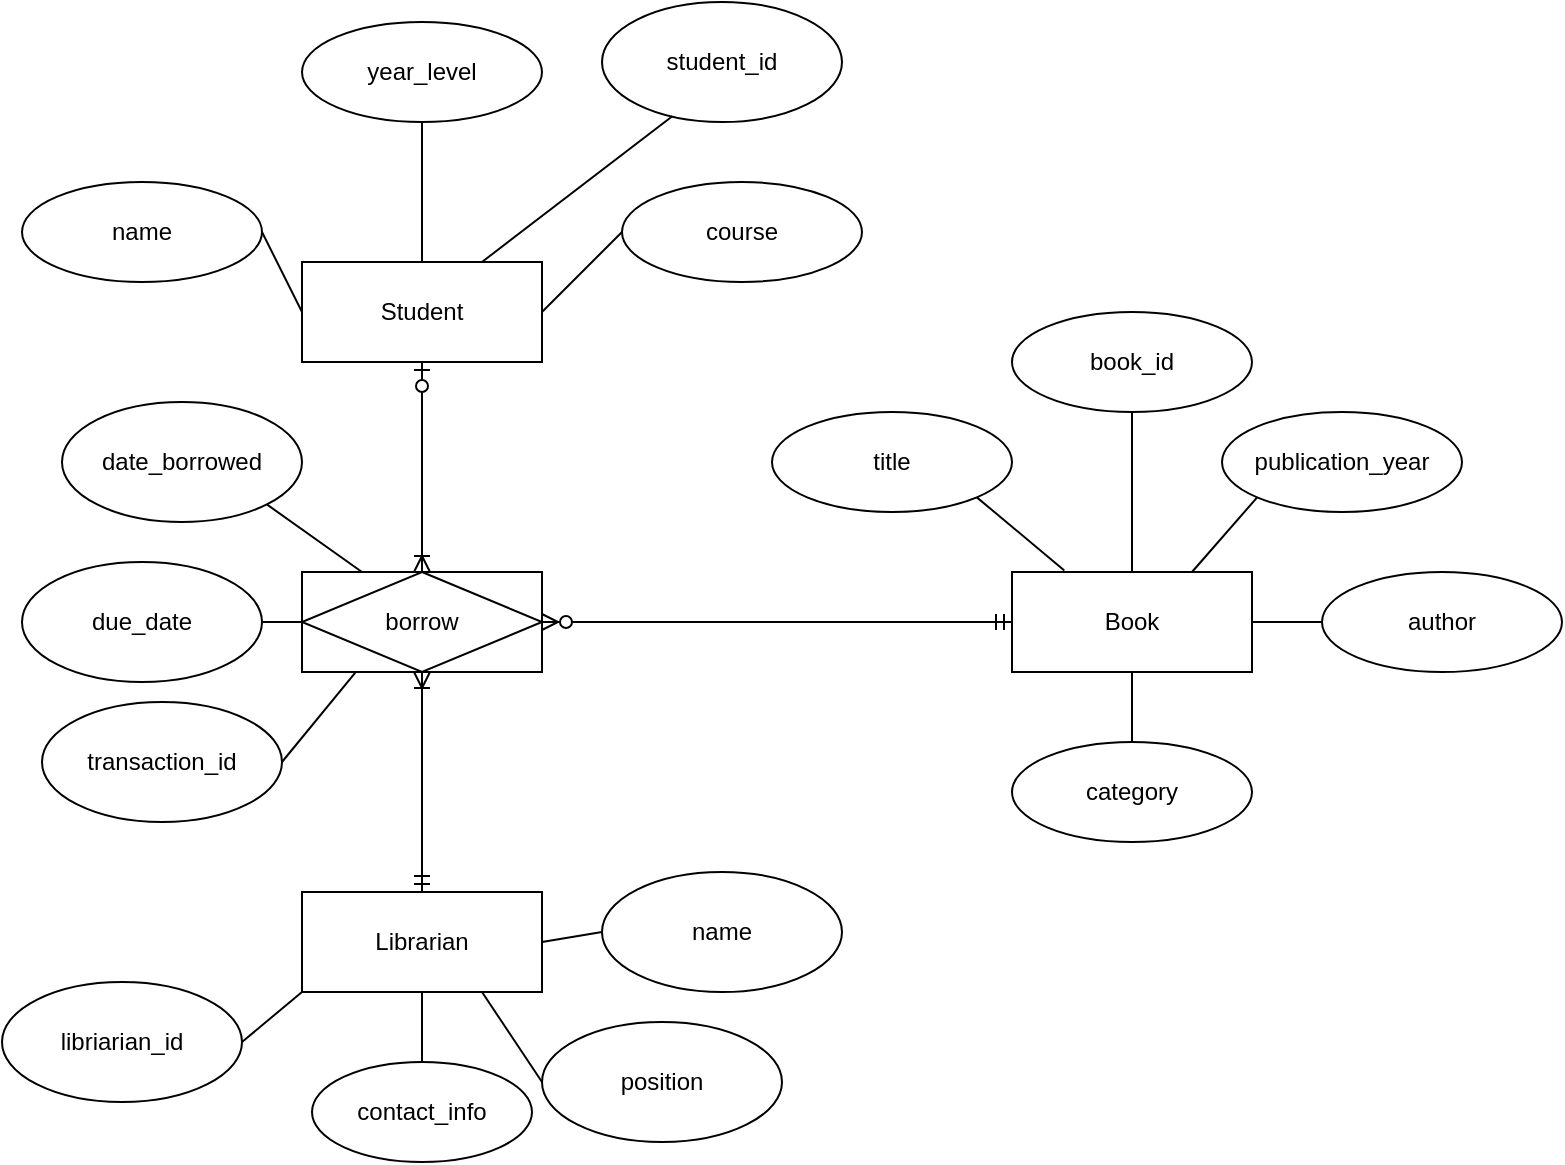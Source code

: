 <mxfile version="28.2.3">
  <diagram name="Page-1" id="DMk3Ex0LkNSfTkXPrakl">
    <mxGraphModel dx="1501" dy="736" grid="1" gridSize="10" guides="1" tooltips="1" connect="1" arrows="1" fold="1" page="1" pageScale="1" pageWidth="1400" pageHeight="850" math="0" shadow="0">
      <root>
        <mxCell id="0" />
        <mxCell id="1" parent="0" />
        <mxCell id="qzbofSFqVKhv98ijJYDs-1" value="Student" style="rounded=0;whiteSpace=wrap;html=1;" vertex="1" parent="1">
          <mxGeometry x="460" y="265" width="120" height="50" as="geometry" />
        </mxCell>
        <mxCell id="qzbofSFqVKhv98ijJYDs-2" value="student_id" style="ellipse;whiteSpace=wrap;html=1;" vertex="1" parent="1">
          <mxGeometry x="610" y="135" width="120" height="60" as="geometry" />
        </mxCell>
        <mxCell id="qzbofSFqVKhv98ijJYDs-3" value="name" style="ellipse;whiteSpace=wrap;html=1;" vertex="1" parent="1">
          <mxGeometry x="320" y="225" width="120" height="50" as="geometry" />
        </mxCell>
        <mxCell id="qzbofSFqVKhv98ijJYDs-4" value="course" style="ellipse;whiteSpace=wrap;html=1;" vertex="1" parent="1">
          <mxGeometry x="620" y="225" width="120" height="50" as="geometry" />
        </mxCell>
        <mxCell id="qzbofSFqVKhv98ijJYDs-5" value="year_level" style="ellipse;whiteSpace=wrap;html=1;" vertex="1" parent="1">
          <mxGeometry x="460" y="145" width="120" height="50" as="geometry" />
        </mxCell>
        <mxCell id="qzbofSFqVKhv98ijJYDs-11" value="Book" style="rounded=0;whiteSpace=wrap;html=1;" vertex="1" parent="1">
          <mxGeometry x="815" y="420" width="120" height="50" as="geometry" />
        </mxCell>
        <mxCell id="qzbofSFqVKhv98ijJYDs-12" value="book_id" style="ellipse;whiteSpace=wrap;html=1;" vertex="1" parent="1">
          <mxGeometry x="815" y="290" width="120" height="50" as="geometry" />
        </mxCell>
        <mxCell id="qzbofSFqVKhv98ijJYDs-13" value="title" style="ellipse;whiteSpace=wrap;html=1;" vertex="1" parent="1">
          <mxGeometry x="695" y="340" width="120" height="50" as="geometry" />
        </mxCell>
        <mxCell id="qzbofSFqVKhv98ijJYDs-14" value="author" style="ellipse;whiteSpace=wrap;html=1;" vertex="1" parent="1">
          <mxGeometry x="970" y="420" width="120" height="50" as="geometry" />
        </mxCell>
        <mxCell id="qzbofSFqVKhv98ijJYDs-15" value="category" style="ellipse;whiteSpace=wrap;html=1;" vertex="1" parent="1">
          <mxGeometry x="815" y="505" width="120" height="50" as="geometry" />
        </mxCell>
        <mxCell id="qzbofSFqVKhv98ijJYDs-16" value="publication_year" style="ellipse;whiteSpace=wrap;html=1;" vertex="1" parent="1">
          <mxGeometry x="920" y="340" width="120" height="50" as="geometry" />
        </mxCell>
        <mxCell id="qzbofSFqVKhv98ijJYDs-25" value="transaction_id" style="ellipse;whiteSpace=wrap;html=1;" vertex="1" parent="1">
          <mxGeometry x="330" y="485" width="120" height="60" as="geometry" />
        </mxCell>
        <mxCell id="qzbofSFqVKhv98ijJYDs-26" value="date_borrowed" style="ellipse;whiteSpace=wrap;html=1;" vertex="1" parent="1">
          <mxGeometry x="340" y="335" width="120" height="60" as="geometry" />
        </mxCell>
        <mxCell id="qzbofSFqVKhv98ijJYDs-27" value="due_date" style="ellipse;whiteSpace=wrap;html=1;" vertex="1" parent="1">
          <mxGeometry x="320" y="415" width="120" height="60" as="geometry" />
        </mxCell>
        <mxCell id="qzbofSFqVKhv98ijJYDs-32" value="Librarian" style="html=1;whiteSpace=wrap;" vertex="1" parent="1">
          <mxGeometry x="460" y="580" width="120" height="50" as="geometry" />
        </mxCell>
        <mxCell id="qzbofSFqVKhv98ijJYDs-33" value="libriarian_id" style="ellipse;whiteSpace=wrap;html=1;" vertex="1" parent="1">
          <mxGeometry x="310" y="625" width="120" height="60" as="geometry" />
        </mxCell>
        <mxCell id="qzbofSFqVKhv98ijJYDs-34" value="name" style="ellipse;whiteSpace=wrap;html=1;" vertex="1" parent="1">
          <mxGeometry x="610" y="570" width="120" height="60" as="geometry" />
        </mxCell>
        <mxCell id="qzbofSFqVKhv98ijJYDs-35" value="position" style="ellipse;whiteSpace=wrap;html=1;" vertex="1" parent="1">
          <mxGeometry x="580" y="645" width="120" height="60" as="geometry" />
        </mxCell>
        <mxCell id="qzbofSFqVKhv98ijJYDs-36" value="contact_info" style="ellipse;whiteSpace=wrap;html=1;" vertex="1" parent="1">
          <mxGeometry x="465" y="665" width="110" height="50" as="geometry" />
        </mxCell>
        <mxCell id="qzbofSFqVKhv98ijJYDs-41" value="borrow" style="shape=associativeEntity;whiteSpace=wrap;html=1;align=center;" vertex="1" parent="1">
          <mxGeometry x="460" y="420" width="120" height="50" as="geometry" />
        </mxCell>
        <mxCell id="qzbofSFqVKhv98ijJYDs-43" value="" style="endArrow=none;html=1;rounded=0;entryX=1;entryY=0.5;entryDx=0;entryDy=0;exitX=0.223;exitY=1.003;exitDx=0;exitDy=0;exitPerimeter=0;" edge="1" parent="1" source="qzbofSFqVKhv98ijJYDs-41" target="qzbofSFqVKhv98ijJYDs-25">
          <mxGeometry width="50" height="50" relative="1" as="geometry">
            <mxPoint x="470" y="495" as="sourcePoint" />
            <mxPoint x="340" y="445" as="targetPoint" />
            <Array as="points" />
          </mxGeometry>
        </mxCell>
        <mxCell id="qzbofSFqVKhv98ijJYDs-44" value="" style="endArrow=none;html=1;rounded=0;exitX=0.25;exitY=0;exitDx=0;exitDy=0;entryX=1;entryY=1;entryDx=0;entryDy=0;" edge="1" parent="1" source="qzbofSFqVKhv98ijJYDs-41" target="qzbofSFqVKhv98ijJYDs-26">
          <mxGeometry width="50" height="50" relative="1" as="geometry">
            <mxPoint x="509.99" y="475" as="sourcePoint" />
            <mxPoint x="510" y="505" as="targetPoint" />
            <Array as="points" />
          </mxGeometry>
        </mxCell>
        <mxCell id="qzbofSFqVKhv98ijJYDs-47" value="" style="endArrow=none;html=1;rounded=0;entryX=0.5;entryY=0;entryDx=0;entryDy=0;exitX=0.5;exitY=1;exitDx=0;exitDy=0;" edge="1" parent="1" source="qzbofSFqVKhv98ijJYDs-5" target="qzbofSFqVKhv98ijJYDs-1">
          <mxGeometry width="50" height="50" relative="1" as="geometry">
            <mxPoint x="510" y="155" as="sourcePoint" />
            <mxPoint x="440" y="204" as="targetPoint" />
            <Array as="points" />
          </mxGeometry>
        </mxCell>
        <mxCell id="qzbofSFqVKhv98ijJYDs-48" value="" style="endArrow=none;html=1;rounded=0;exitX=0.293;exitY=0.952;exitDx=0;exitDy=0;entryX=0.75;entryY=0;entryDx=0;entryDy=0;exitPerimeter=0;" edge="1" parent="1" source="qzbofSFqVKhv98ijJYDs-2" target="qzbofSFqVKhv98ijJYDs-1">
          <mxGeometry width="50" height="50" relative="1" as="geometry">
            <mxPoint x="580" y="145" as="sourcePoint" />
            <mxPoint x="580" y="255" as="targetPoint" />
            <Array as="points" />
          </mxGeometry>
        </mxCell>
        <mxCell id="qzbofSFqVKhv98ijJYDs-50" value="" style="endArrow=none;html=1;rounded=0;exitX=0;exitY=0.5;exitDx=0;exitDy=0;entryX=1;entryY=0.5;entryDx=0;entryDy=0;" edge="1" parent="1" source="qzbofSFqVKhv98ijJYDs-4" target="qzbofSFqVKhv98ijJYDs-1">
          <mxGeometry width="50" height="50" relative="1" as="geometry">
            <mxPoint x="519.8" y="285" as="sourcePoint" />
            <mxPoint x="520" y="275" as="targetPoint" />
            <Array as="points" />
          </mxGeometry>
        </mxCell>
        <mxCell id="qzbofSFqVKhv98ijJYDs-51" value="" style="endArrow=none;html=1;rounded=0;exitX=1;exitY=0.5;exitDx=0;exitDy=0;entryX=0;entryY=0.5;entryDx=0;entryDy=0;" edge="1" parent="1" source="qzbofSFqVKhv98ijJYDs-3" target="qzbofSFqVKhv98ijJYDs-1">
          <mxGeometry width="50" height="50" relative="1" as="geometry">
            <mxPoint x="410" y="305" as="sourcePoint" />
            <mxPoint x="460" y="255" as="targetPoint" />
          </mxGeometry>
        </mxCell>
        <mxCell id="qzbofSFqVKhv98ijJYDs-53" value="" style="endArrow=none;html=1;rounded=0;exitX=1;exitY=0.5;exitDx=0;exitDy=0;entryX=0;entryY=0.5;entryDx=0;entryDy=0;" edge="1" parent="1" source="qzbofSFqVKhv98ijJYDs-27" target="qzbofSFqVKhv98ijJYDs-41">
          <mxGeometry width="50" height="50" relative="1" as="geometry">
            <mxPoint x="380" y="400" as="sourcePoint" />
            <mxPoint x="440" y="444" as="targetPoint" />
          </mxGeometry>
        </mxCell>
        <mxCell id="qzbofSFqVKhv98ijJYDs-55" value="" style="endArrow=none;html=1;rounded=0;entryX=0.75;entryY=0;entryDx=0;entryDy=0;exitX=0;exitY=1;exitDx=0;exitDy=0;" edge="1" parent="1" source="qzbofSFqVKhv98ijJYDs-16" target="qzbofSFqVKhv98ijJYDs-11">
          <mxGeometry width="50" height="50" relative="1" as="geometry">
            <mxPoint x="1201" y="105" as="sourcePoint" />
            <mxPoint x="1130" y="155" as="targetPoint" />
            <Array as="points" />
          </mxGeometry>
        </mxCell>
        <mxCell id="qzbofSFqVKhv98ijJYDs-56" value="" style="endArrow=none;html=1;rounded=0;entryX=0.5;entryY=0;entryDx=0;entryDy=0;exitX=0.5;exitY=1;exitDx=0;exitDy=0;" edge="1" parent="1" source="qzbofSFqVKhv98ijJYDs-12" target="qzbofSFqVKhv98ijJYDs-11">
          <mxGeometry width="50" height="50" relative="1" as="geometry">
            <mxPoint x="1091" y="95" as="sourcePoint" />
            <mxPoint x="940" y="195" as="targetPoint" />
            <Array as="points" />
          </mxGeometry>
        </mxCell>
        <mxCell id="qzbofSFqVKhv98ijJYDs-57" value="" style="endArrow=none;html=1;rounded=0;entryX=0.218;entryY=-0.016;entryDx=0;entryDy=0;exitX=1;exitY=1;exitDx=0;exitDy=0;entryPerimeter=0;" edge="1" parent="1" source="qzbofSFqVKhv98ijJYDs-13" target="qzbofSFqVKhv98ijJYDs-11">
          <mxGeometry width="50" height="50" relative="1" as="geometry">
            <mxPoint x="1030" y="115" as="sourcePoint" />
            <mxPoint x="959" y="225" as="targetPoint" />
            <Array as="points" />
          </mxGeometry>
        </mxCell>
        <mxCell id="qzbofSFqVKhv98ijJYDs-58" value="" style="endArrow=none;html=1;rounded=0;entryX=1;entryY=0.5;entryDx=0;entryDy=0;exitX=0;exitY=0.5;exitDx=0;exitDy=0;" edge="1" parent="1" source="qzbofSFqVKhv98ijJYDs-14" target="qzbofSFqVKhv98ijJYDs-11">
          <mxGeometry width="50" height="50" relative="1" as="geometry">
            <mxPoint x="1090" y="215" as="sourcePoint" />
            <mxPoint x="1103" y="281" as="targetPoint" />
            <Array as="points" />
          </mxGeometry>
        </mxCell>
        <mxCell id="qzbofSFqVKhv98ijJYDs-59" value="" style="endArrow=none;html=1;rounded=0;entryX=0.5;entryY=1;entryDx=0;entryDy=0;exitX=0.5;exitY=0;exitDx=0;exitDy=0;" edge="1" parent="1" source="qzbofSFqVKhv98ijJYDs-15" target="qzbofSFqVKhv98ijJYDs-11">
          <mxGeometry width="50" height="50" relative="1" as="geometry">
            <mxPoint x="1130" y="225" as="sourcePoint" />
            <mxPoint x="1050" y="255" as="targetPoint" />
            <Array as="points" />
          </mxGeometry>
        </mxCell>
        <mxCell id="qzbofSFqVKhv98ijJYDs-61" value="" style="endArrow=none;html=1;rounded=0;entryX=1;entryY=0.5;entryDx=0;entryDy=0;exitX=0;exitY=1;exitDx=0;exitDy=0;" edge="1" parent="1" source="qzbofSFqVKhv98ijJYDs-32" target="qzbofSFqVKhv98ijJYDs-33">
          <mxGeometry width="50" height="50" relative="1" as="geometry">
            <mxPoint x="980" y="452" as="sourcePoint" />
            <mxPoint x="961.5" y="435" as="targetPoint" />
            <Array as="points" />
          </mxGeometry>
        </mxCell>
        <mxCell id="qzbofSFqVKhv98ijJYDs-62" value="" style="endArrow=none;html=1;rounded=0;entryX=0;entryY=0.5;entryDx=0;entryDy=0;exitX=1;exitY=0.5;exitDx=0;exitDy=0;" edge="1" parent="1" source="qzbofSFqVKhv98ijJYDs-32" target="qzbofSFqVKhv98ijJYDs-34">
          <mxGeometry width="50" height="50" relative="1" as="geometry">
            <mxPoint x="1085" y="495" as="sourcePoint" />
            <mxPoint x="1085" y="455" as="targetPoint" />
            <Array as="points" />
          </mxGeometry>
        </mxCell>
        <mxCell id="qzbofSFqVKhv98ijJYDs-63" value="" style="endArrow=none;html=1;rounded=0;entryX=0;entryY=0.5;entryDx=0;entryDy=0;exitX=0.75;exitY=1;exitDx=0;exitDy=0;" edge="1" parent="1" source="qzbofSFqVKhv98ijJYDs-32" target="qzbofSFqVKhv98ijJYDs-35">
          <mxGeometry width="50" height="50" relative="1" as="geometry">
            <mxPoint x="985" y="537.5" as="sourcePoint" />
            <mxPoint x="1085" y="512.5" as="targetPoint" />
            <Array as="points" />
          </mxGeometry>
        </mxCell>
        <mxCell id="qzbofSFqVKhv98ijJYDs-64" value="" style="endArrow=none;html=1;rounded=0;entryX=0.5;entryY=0;entryDx=0;entryDy=0;exitX=0.5;exitY=1;exitDx=0;exitDy=0;" edge="1" parent="1" source="qzbofSFqVKhv98ijJYDs-32" target="qzbofSFqVKhv98ijJYDs-36">
          <mxGeometry width="50" height="50" relative="1" as="geometry">
            <mxPoint x="956.5" y="525" as="sourcePoint" />
            <mxPoint x="1033.5" y="555" as="targetPoint" />
            <Array as="points" />
          </mxGeometry>
        </mxCell>
        <mxCell id="qzbofSFqVKhv98ijJYDs-67" value="" style="fontSize=12;html=1;endArrow=ERoneToMany;startArrow=ERzeroToOne;rounded=0;exitX=0.5;exitY=1;exitDx=0;exitDy=0;entryX=0.5;entryY=0;entryDx=0;entryDy=0;" edge="1" parent="1" source="qzbofSFqVKhv98ijJYDs-1" target="qzbofSFqVKhv98ijJYDs-41">
          <mxGeometry width="100" height="100" relative="1" as="geometry">
            <mxPoint x="530" y="395" as="sourcePoint" />
            <mxPoint x="630" y="295" as="targetPoint" />
          </mxGeometry>
        </mxCell>
        <mxCell id="qzbofSFqVKhv98ijJYDs-68" value="" style="fontSize=12;html=1;endArrow=ERzeroToMany;startArrow=ERmandOne;rounded=0;exitX=0;exitY=0.5;exitDx=0;exitDy=0;entryX=1;entryY=0.5;entryDx=0;entryDy=0;" edge="1" parent="1" source="qzbofSFqVKhv98ijJYDs-11" target="qzbofSFqVKhv98ijJYDs-41">
          <mxGeometry width="100" height="100" relative="1" as="geometry">
            <mxPoint x="830" y="335" as="sourcePoint" />
            <mxPoint x="730" y="435" as="targetPoint" />
          </mxGeometry>
        </mxCell>
        <mxCell id="qzbofSFqVKhv98ijJYDs-69" value="" style="fontSize=12;html=1;endArrow=ERoneToMany;startArrow=ERmandOne;rounded=0;entryX=0.5;entryY=1;entryDx=0;entryDy=0;exitX=0.5;exitY=0;exitDx=0;exitDy=0;" edge="1" parent="1" source="qzbofSFqVKhv98ijJYDs-32" target="qzbofSFqVKhv98ijJYDs-41">
          <mxGeometry width="100" height="100" relative="1" as="geometry">
            <mxPoint x="840" y="395" as="sourcePoint" />
            <mxPoint x="740" y="495" as="targetPoint" />
          </mxGeometry>
        </mxCell>
      </root>
    </mxGraphModel>
  </diagram>
</mxfile>
